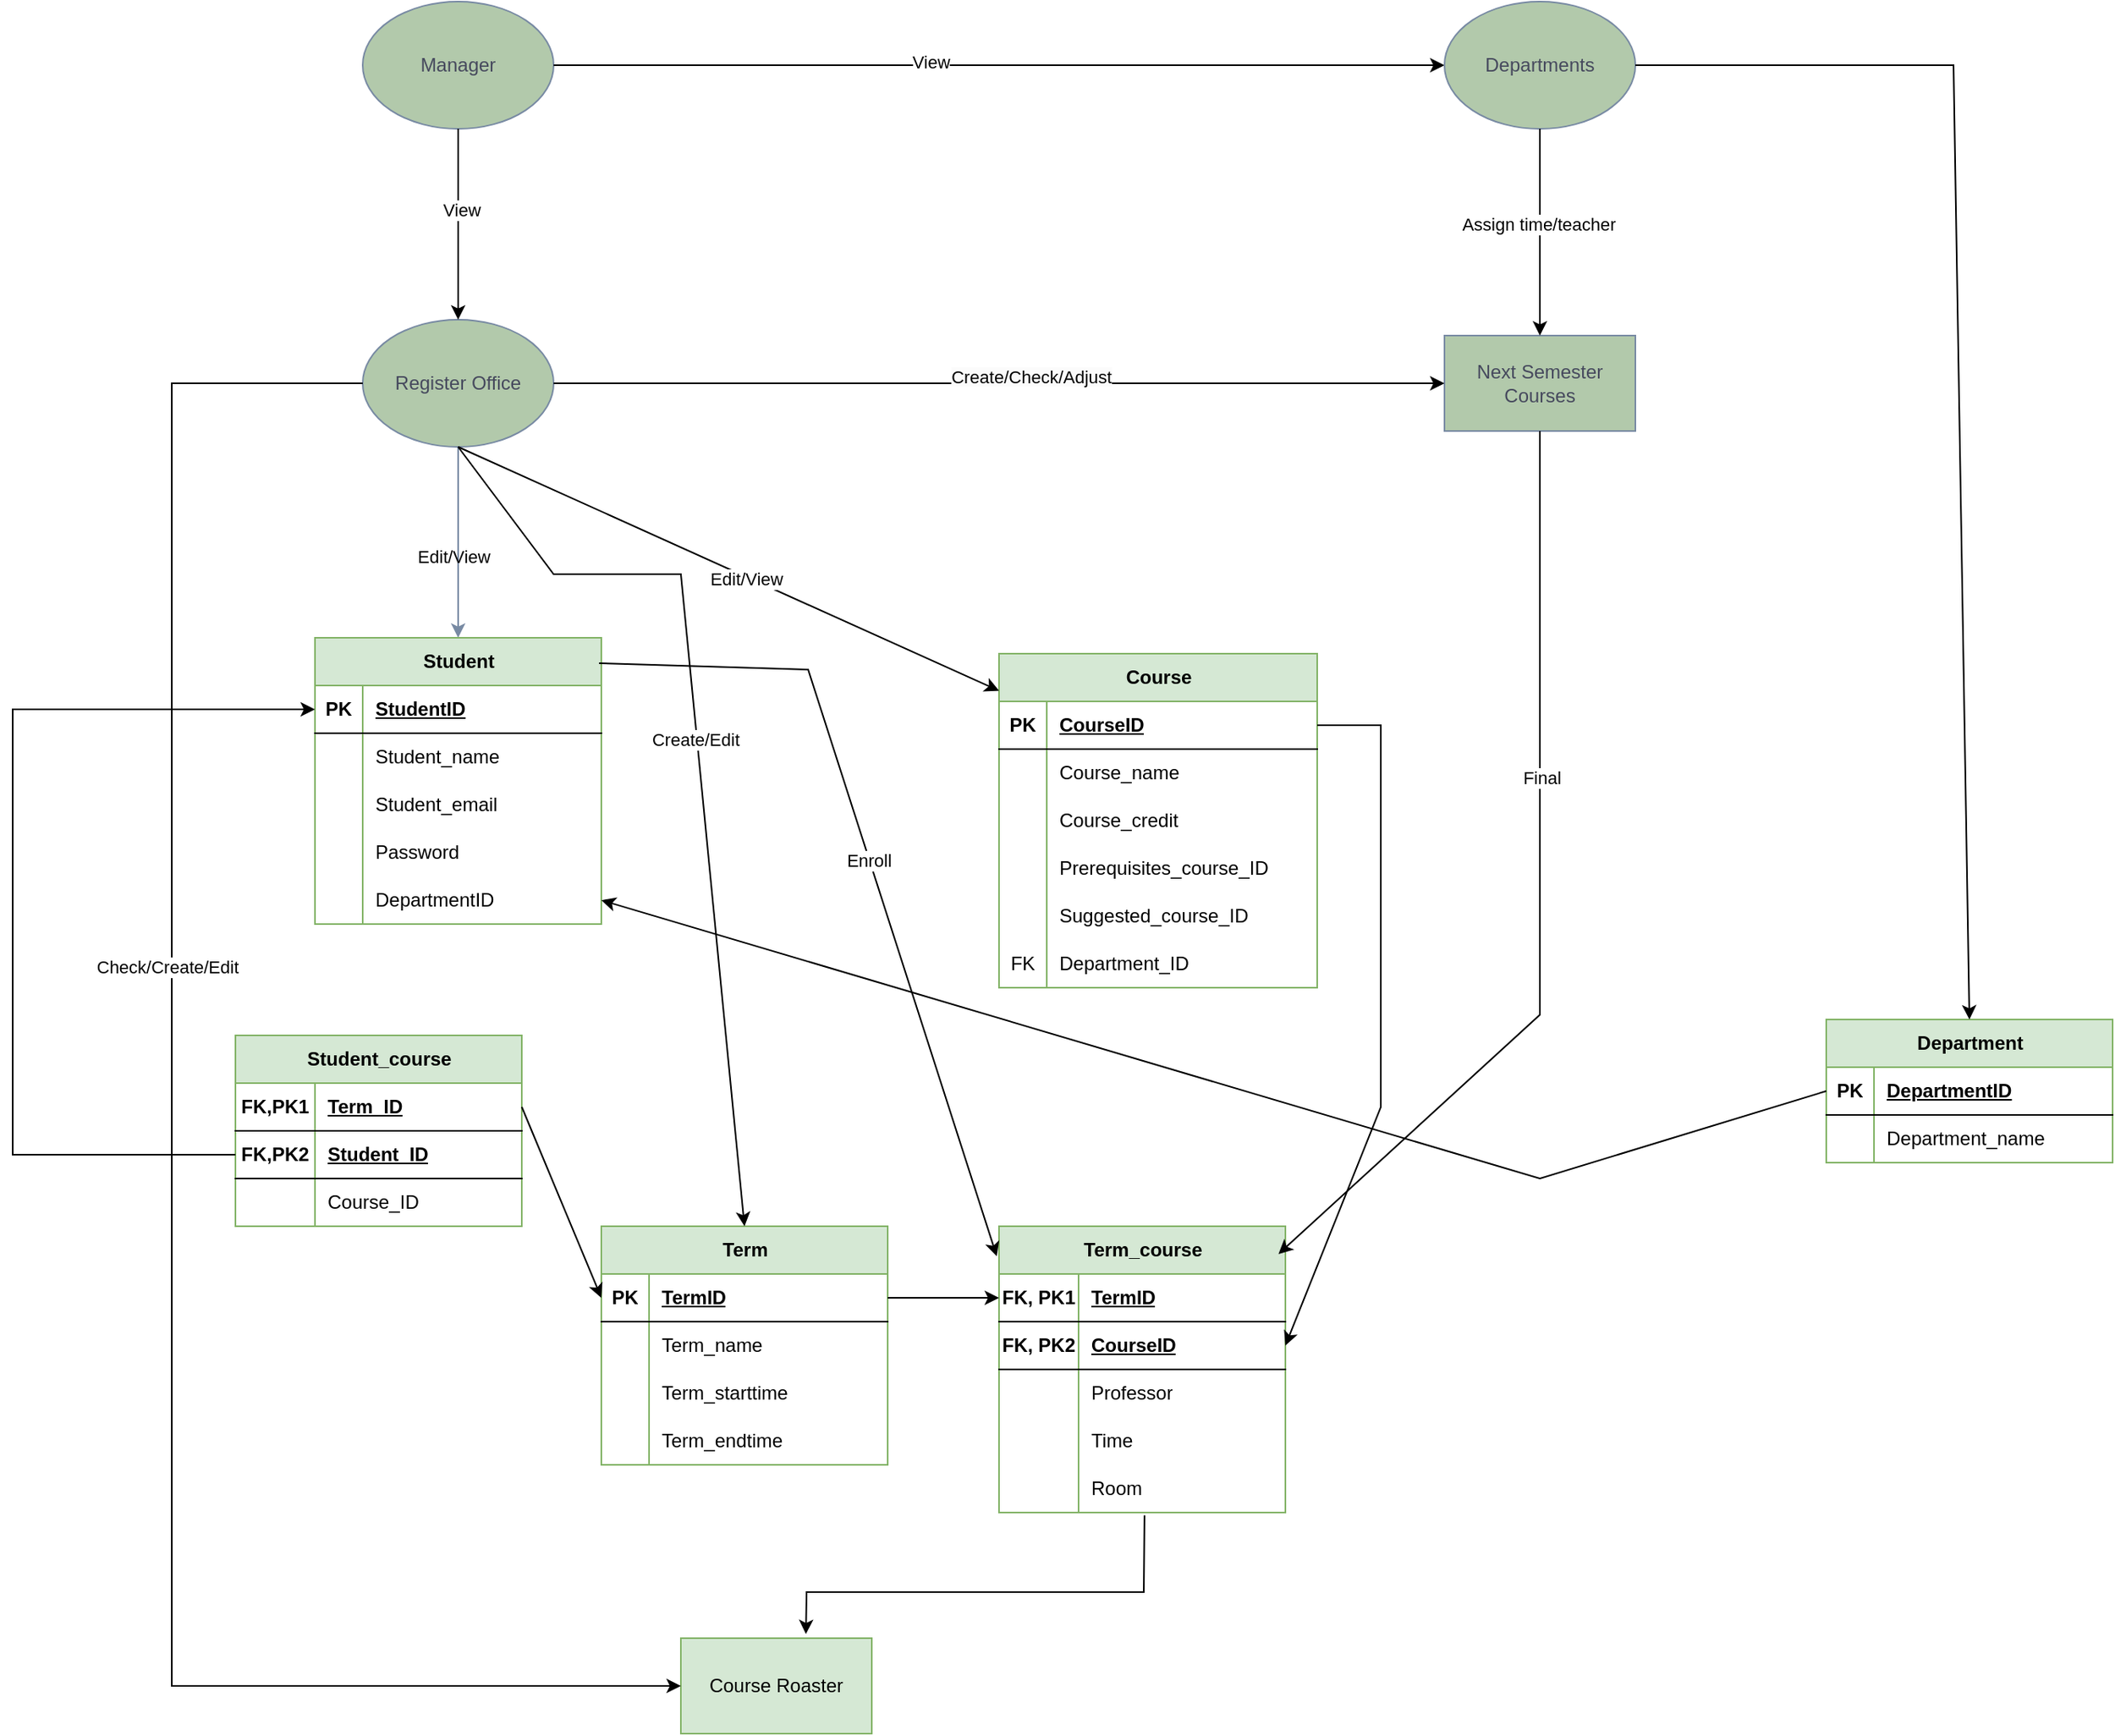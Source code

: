 <mxfile version="25.0.3">
  <diagram name="Page-1" id="B9RyMaqyasTB3YWItJ5E">
    <mxGraphModel dx="2562" dy="1176" grid="1" gridSize="10" guides="1" tooltips="1" connect="1" arrows="1" fold="1" page="1" pageScale="1" pageWidth="827" pageHeight="1169" math="0" shadow="0">
      <root>
        <mxCell id="0" />
        <mxCell id="1" parent="0" />
        <mxCell id="t0iTtNOmhZllP_KCHgZq-91" value="Manager" style="ellipse;whiteSpace=wrap;html=1;labelBackgroundColor=none;fillColor=#B2C9AB;strokeColor=#788AA3;fontColor=#46495D;" parent="1" vertex="1">
          <mxGeometry y="80" width="120" height="80" as="geometry" />
        </mxCell>
        <mxCell id="t0iTtNOmhZllP_KCHgZq-92" value="Register Office" style="ellipse;whiteSpace=wrap;html=1;labelBackgroundColor=none;fillColor=#B2C9AB;strokeColor=#788AA3;fontColor=#46495D;" parent="1" vertex="1">
          <mxGeometry y="280" width="120" height="80" as="geometry" />
        </mxCell>
        <mxCell id="t0iTtNOmhZllP_KCHgZq-93" value="" style="endArrow=classic;html=1;rounded=0;exitX=0.5;exitY=1;exitDx=0;exitDy=0;entryX=0.5;entryY=0;entryDx=0;entryDy=0;" parent="1" source="t0iTtNOmhZllP_KCHgZq-91" target="t0iTtNOmhZllP_KCHgZq-92" edge="1">
          <mxGeometry width="50" height="50" relative="1" as="geometry">
            <mxPoint x="420" y="380" as="sourcePoint" />
            <mxPoint x="470" y="330" as="targetPoint" />
          </mxGeometry>
        </mxCell>
        <mxCell id="t0iTtNOmhZllP_KCHgZq-94" value="View" style="edgeLabel;html=1;align=center;verticalAlign=middle;resizable=0;points=[];" parent="t0iTtNOmhZllP_KCHgZq-93" vertex="1" connectable="0">
          <mxGeometry x="-0.155" y="2" relative="1" as="geometry">
            <mxPoint as="offset" />
          </mxGeometry>
        </mxCell>
        <mxCell id="t0iTtNOmhZllP_KCHgZq-95" value="" style="endArrow=classic;html=1;rounded=0;exitX=1;exitY=0.5;exitDx=0;exitDy=0;entryX=0;entryY=0.5;entryDx=0;entryDy=0;" parent="1" source="t0iTtNOmhZllP_KCHgZq-91" target="t0iTtNOmhZllP_KCHgZq-97" edge="1">
          <mxGeometry width="50" height="50" relative="1" as="geometry">
            <mxPoint x="240" y="160" as="sourcePoint" />
            <mxPoint x="190" y="120" as="targetPoint" />
          </mxGeometry>
        </mxCell>
        <mxCell id="t0iTtNOmhZllP_KCHgZq-96" value="View" style="edgeLabel;html=1;align=center;verticalAlign=middle;resizable=0;points=[];" parent="t0iTtNOmhZllP_KCHgZq-95" vertex="1" connectable="0">
          <mxGeometry x="-0.155" y="2" relative="1" as="geometry">
            <mxPoint as="offset" />
          </mxGeometry>
        </mxCell>
        <mxCell id="t0iTtNOmhZllP_KCHgZq-97" value="Departments" style="ellipse;whiteSpace=wrap;html=1;labelBackgroundColor=none;fillColor=#B2C9AB;strokeColor=#788AA3;fontColor=#46495D;" parent="1" vertex="1">
          <mxGeometry x="680" y="80" width="120" height="80" as="geometry" />
        </mxCell>
        <mxCell id="t0iTtNOmhZllP_KCHgZq-98" value="Edit/View" style="endArrow=classic;html=1;rounded=0;exitX=0.5;exitY=1;exitDx=0;exitDy=0;labelBackgroundColor=none;strokeColor=#788AA3;fontColor=default;entryX=0.5;entryY=0;entryDx=0;entryDy=0;" parent="1" source="t0iTtNOmhZllP_KCHgZq-92" target="t0iTtNOmhZllP_KCHgZq-115" edge="1">
          <mxGeometry x="0.144" y="-4" width="50" height="50" relative="1" as="geometry">
            <mxPoint x="400" y="470" as="sourcePoint" />
            <mxPoint x="60" y="480" as="targetPoint" />
            <mxPoint x="1" as="offset" />
          </mxGeometry>
        </mxCell>
        <mxCell id="t0iTtNOmhZllP_KCHgZq-115" value="Student" style="shape=table;startSize=30;container=1;collapsible=1;childLayout=tableLayout;fixedRows=1;rowLines=0;fontStyle=1;align=center;resizeLast=1;html=1;fillColor=#d5e8d4;strokeColor=#82b366;" parent="1" vertex="1">
          <mxGeometry x="-30" y="480" width="180" height="180" as="geometry" />
        </mxCell>
        <mxCell id="t0iTtNOmhZllP_KCHgZq-116" value="" style="shape=tableRow;horizontal=0;startSize=0;swimlaneHead=0;swimlaneBody=0;fillColor=none;collapsible=0;dropTarget=0;points=[[0,0.5],[1,0.5]];portConstraint=eastwest;top=0;left=0;right=0;bottom=1;" parent="t0iTtNOmhZllP_KCHgZq-115" vertex="1">
          <mxGeometry y="30" width="180" height="30" as="geometry" />
        </mxCell>
        <mxCell id="t0iTtNOmhZllP_KCHgZq-117" value="PK" style="shape=partialRectangle;connectable=0;fillColor=none;top=0;left=0;bottom=0;right=0;fontStyle=1;overflow=hidden;whiteSpace=wrap;html=1;" parent="t0iTtNOmhZllP_KCHgZq-116" vertex="1">
          <mxGeometry width="30" height="30" as="geometry">
            <mxRectangle width="30" height="30" as="alternateBounds" />
          </mxGeometry>
        </mxCell>
        <mxCell id="t0iTtNOmhZllP_KCHgZq-118" value="StudentID" style="shape=partialRectangle;connectable=0;fillColor=none;top=0;left=0;bottom=0;right=0;align=left;spacingLeft=6;fontStyle=5;overflow=hidden;whiteSpace=wrap;html=1;" parent="t0iTtNOmhZllP_KCHgZq-116" vertex="1">
          <mxGeometry x="30" width="150" height="30" as="geometry">
            <mxRectangle width="150" height="30" as="alternateBounds" />
          </mxGeometry>
        </mxCell>
        <mxCell id="t0iTtNOmhZllP_KCHgZq-119" value="" style="shape=tableRow;horizontal=0;startSize=0;swimlaneHead=0;swimlaneBody=0;fillColor=none;collapsible=0;dropTarget=0;points=[[0,0.5],[1,0.5]];portConstraint=eastwest;top=0;left=0;right=0;bottom=0;" parent="t0iTtNOmhZllP_KCHgZq-115" vertex="1">
          <mxGeometry y="60" width="180" height="30" as="geometry" />
        </mxCell>
        <mxCell id="t0iTtNOmhZllP_KCHgZq-120" value="" style="shape=partialRectangle;connectable=0;fillColor=none;top=0;left=0;bottom=0;right=0;editable=1;overflow=hidden;whiteSpace=wrap;html=1;" parent="t0iTtNOmhZllP_KCHgZq-119" vertex="1">
          <mxGeometry width="30" height="30" as="geometry">
            <mxRectangle width="30" height="30" as="alternateBounds" />
          </mxGeometry>
        </mxCell>
        <mxCell id="t0iTtNOmhZllP_KCHgZq-121" value="Student_name" style="shape=partialRectangle;connectable=0;fillColor=none;top=0;left=0;bottom=0;right=0;align=left;spacingLeft=6;overflow=hidden;whiteSpace=wrap;html=1;" parent="t0iTtNOmhZllP_KCHgZq-119" vertex="1">
          <mxGeometry x="30" width="150" height="30" as="geometry">
            <mxRectangle width="150" height="30" as="alternateBounds" />
          </mxGeometry>
        </mxCell>
        <mxCell id="t0iTtNOmhZllP_KCHgZq-122" value="" style="shape=tableRow;horizontal=0;startSize=0;swimlaneHead=0;swimlaneBody=0;fillColor=none;collapsible=0;dropTarget=0;points=[[0,0.5],[1,0.5]];portConstraint=eastwest;top=0;left=0;right=0;bottom=0;" parent="t0iTtNOmhZllP_KCHgZq-115" vertex="1">
          <mxGeometry y="90" width="180" height="30" as="geometry" />
        </mxCell>
        <mxCell id="t0iTtNOmhZllP_KCHgZq-123" value="" style="shape=partialRectangle;connectable=0;fillColor=none;top=0;left=0;bottom=0;right=0;editable=1;overflow=hidden;whiteSpace=wrap;html=1;" parent="t0iTtNOmhZllP_KCHgZq-122" vertex="1">
          <mxGeometry width="30" height="30" as="geometry">
            <mxRectangle width="30" height="30" as="alternateBounds" />
          </mxGeometry>
        </mxCell>
        <mxCell id="t0iTtNOmhZllP_KCHgZq-124" value="Student_email" style="shape=partialRectangle;connectable=0;fillColor=none;top=0;left=0;bottom=0;right=0;align=left;spacingLeft=6;overflow=hidden;whiteSpace=wrap;html=1;" parent="t0iTtNOmhZllP_KCHgZq-122" vertex="1">
          <mxGeometry x="30" width="150" height="30" as="geometry">
            <mxRectangle width="150" height="30" as="alternateBounds" />
          </mxGeometry>
        </mxCell>
        <mxCell id="t0iTtNOmhZllP_KCHgZq-125" value="" style="shape=tableRow;horizontal=0;startSize=0;swimlaneHead=0;swimlaneBody=0;fillColor=none;collapsible=0;dropTarget=0;points=[[0,0.5],[1,0.5]];portConstraint=eastwest;top=0;left=0;right=0;bottom=0;" parent="t0iTtNOmhZllP_KCHgZq-115" vertex="1">
          <mxGeometry y="120" width="180" height="30" as="geometry" />
        </mxCell>
        <mxCell id="t0iTtNOmhZllP_KCHgZq-126" value="" style="shape=partialRectangle;connectable=0;fillColor=none;top=0;left=0;bottom=0;right=0;editable=1;overflow=hidden;whiteSpace=wrap;html=1;" parent="t0iTtNOmhZllP_KCHgZq-125" vertex="1">
          <mxGeometry width="30" height="30" as="geometry">
            <mxRectangle width="30" height="30" as="alternateBounds" />
          </mxGeometry>
        </mxCell>
        <mxCell id="t0iTtNOmhZllP_KCHgZq-127" value="Password" style="shape=partialRectangle;connectable=0;fillColor=none;top=0;left=0;bottom=0;right=0;align=left;spacingLeft=6;overflow=hidden;whiteSpace=wrap;html=1;" parent="t0iTtNOmhZllP_KCHgZq-125" vertex="1">
          <mxGeometry x="30" width="150" height="30" as="geometry">
            <mxRectangle width="150" height="30" as="alternateBounds" />
          </mxGeometry>
        </mxCell>
        <mxCell id="t0iTtNOmhZllP_KCHgZq-128" value="" style="shape=tableRow;horizontal=0;startSize=0;swimlaneHead=0;swimlaneBody=0;fillColor=none;collapsible=0;dropTarget=0;points=[[0,0.5],[1,0.5]];portConstraint=eastwest;top=0;left=0;right=0;bottom=0;" parent="t0iTtNOmhZllP_KCHgZq-115" vertex="1">
          <mxGeometry y="150" width="180" height="30" as="geometry" />
        </mxCell>
        <mxCell id="t0iTtNOmhZllP_KCHgZq-129" value="" style="shape=partialRectangle;connectable=0;fillColor=none;top=0;left=0;bottom=0;right=0;editable=1;overflow=hidden;whiteSpace=wrap;html=1;" parent="t0iTtNOmhZllP_KCHgZq-128" vertex="1">
          <mxGeometry width="30" height="30" as="geometry">
            <mxRectangle width="30" height="30" as="alternateBounds" />
          </mxGeometry>
        </mxCell>
        <mxCell id="t0iTtNOmhZllP_KCHgZq-130" value="DepartmentID" style="shape=partialRectangle;connectable=0;fillColor=none;top=0;left=0;bottom=0;right=0;align=left;spacingLeft=6;overflow=hidden;whiteSpace=wrap;html=1;" parent="t0iTtNOmhZllP_KCHgZq-128" vertex="1">
          <mxGeometry x="30" width="150" height="30" as="geometry">
            <mxRectangle width="150" height="30" as="alternateBounds" />
          </mxGeometry>
        </mxCell>
        <mxCell id="t0iTtNOmhZllP_KCHgZq-131" value="Course Roaster" style="rounded=0;whiteSpace=wrap;html=1;fillColor=#d5e8d4;strokeColor=#82b366;" parent="1" vertex="1">
          <mxGeometry x="200" y="1109" width="120" height="60" as="geometry" />
        </mxCell>
        <mxCell id="t0iTtNOmhZllP_KCHgZq-132" value="" style="endArrow=classic;html=1;rounded=0;exitX=0;exitY=0.5;exitDx=0;exitDy=0;entryX=0;entryY=0.5;entryDx=0;entryDy=0;" parent="1" source="t0iTtNOmhZllP_KCHgZq-92" target="t0iTtNOmhZllP_KCHgZq-131" edge="1">
          <mxGeometry width="50" height="50" relative="1" as="geometry">
            <mxPoint x="-30" y="335" as="sourcePoint" />
            <mxPoint x="-80" y="805" as="targetPoint" />
            <Array as="points">
              <mxPoint x="-120" y="320" />
              <mxPoint x="-120" y="1139" />
            </Array>
          </mxGeometry>
        </mxCell>
        <mxCell id="t0iTtNOmhZllP_KCHgZq-137" value="Check/Create/Edit" style="edgeLabel;html=1;align=center;verticalAlign=middle;resizable=0;points=[];" parent="t0iTtNOmhZllP_KCHgZq-132" vertex="1" connectable="0">
          <mxGeometry x="-0.226" y="-3" relative="1" as="geometry">
            <mxPoint as="offset" />
          </mxGeometry>
        </mxCell>
        <mxCell id="t0iTtNOmhZllP_KCHgZq-133" value="Next Semester Courses" style="rounded=0;whiteSpace=wrap;html=1;labelBackgroundColor=none;fillColor=#B2C9AB;strokeColor=#788AA3;fontColor=#46495D;" parent="1" vertex="1">
          <mxGeometry x="680" y="290" width="120" height="60" as="geometry" />
        </mxCell>
        <mxCell id="t0iTtNOmhZllP_KCHgZq-135" value="" style="endArrow=classic;html=1;rounded=0;exitX=1;exitY=0.5;exitDx=0;exitDy=0;entryX=0;entryY=0.5;entryDx=0;entryDy=0;" parent="1" source="t0iTtNOmhZllP_KCHgZq-92" target="t0iTtNOmhZllP_KCHgZq-133" edge="1">
          <mxGeometry width="50" height="50" relative="1" as="geometry">
            <mxPoint x="300" y="420" as="sourcePoint" />
            <mxPoint x="350" y="370" as="targetPoint" />
          </mxGeometry>
        </mxCell>
        <mxCell id="t0iTtNOmhZllP_KCHgZq-136" value="&lt;span style=&quot;background-color: rgb(251, 251, 251);&quot;&gt;Create/Check/Adjust&lt;/span&gt;" style="edgeLabel;html=1;align=center;verticalAlign=middle;resizable=0;points=[];" parent="t0iTtNOmhZllP_KCHgZq-135" vertex="1" connectable="0">
          <mxGeometry x="0.071" y="4" relative="1" as="geometry">
            <mxPoint as="offset" />
          </mxGeometry>
        </mxCell>
        <mxCell id="t0iTtNOmhZllP_KCHgZq-138" value="Term" style="shape=table;startSize=30;container=1;collapsible=1;childLayout=tableLayout;fixedRows=1;rowLines=0;fontStyle=1;align=center;resizeLast=1;html=1;fillColor=#d5e8d4;strokeColor=#82b366;" parent="1" vertex="1">
          <mxGeometry x="150" y="850" width="180" height="150" as="geometry" />
        </mxCell>
        <mxCell id="t0iTtNOmhZllP_KCHgZq-139" value="" style="shape=tableRow;horizontal=0;startSize=0;swimlaneHead=0;swimlaneBody=0;fillColor=none;collapsible=0;dropTarget=0;points=[[0,0.5],[1,0.5]];portConstraint=eastwest;top=0;left=0;right=0;bottom=1;" parent="t0iTtNOmhZllP_KCHgZq-138" vertex="1">
          <mxGeometry y="30" width="180" height="30" as="geometry" />
        </mxCell>
        <mxCell id="t0iTtNOmhZllP_KCHgZq-140" value="PK" style="shape=partialRectangle;connectable=0;fillColor=none;top=0;left=0;bottom=0;right=0;fontStyle=1;overflow=hidden;whiteSpace=wrap;html=1;" parent="t0iTtNOmhZllP_KCHgZq-139" vertex="1">
          <mxGeometry width="30" height="30" as="geometry">
            <mxRectangle width="30" height="30" as="alternateBounds" />
          </mxGeometry>
        </mxCell>
        <mxCell id="t0iTtNOmhZllP_KCHgZq-141" value="TermID" style="shape=partialRectangle;connectable=0;fillColor=none;top=0;left=0;bottom=0;right=0;align=left;spacingLeft=6;fontStyle=5;overflow=hidden;whiteSpace=wrap;html=1;" parent="t0iTtNOmhZllP_KCHgZq-139" vertex="1">
          <mxGeometry x="30" width="150" height="30" as="geometry">
            <mxRectangle width="150" height="30" as="alternateBounds" />
          </mxGeometry>
        </mxCell>
        <mxCell id="t0iTtNOmhZllP_KCHgZq-142" value="" style="shape=tableRow;horizontal=0;startSize=0;swimlaneHead=0;swimlaneBody=0;fillColor=none;collapsible=0;dropTarget=0;points=[[0,0.5],[1,0.5]];portConstraint=eastwest;top=0;left=0;right=0;bottom=0;" parent="t0iTtNOmhZllP_KCHgZq-138" vertex="1">
          <mxGeometry y="60" width="180" height="30" as="geometry" />
        </mxCell>
        <mxCell id="t0iTtNOmhZllP_KCHgZq-143" value="" style="shape=partialRectangle;connectable=0;fillColor=none;top=0;left=0;bottom=0;right=0;editable=1;overflow=hidden;whiteSpace=wrap;html=1;" parent="t0iTtNOmhZllP_KCHgZq-142" vertex="1">
          <mxGeometry width="30" height="30" as="geometry">
            <mxRectangle width="30" height="30" as="alternateBounds" />
          </mxGeometry>
        </mxCell>
        <mxCell id="t0iTtNOmhZllP_KCHgZq-144" value="Term_name" style="shape=partialRectangle;connectable=0;fillColor=none;top=0;left=0;bottom=0;right=0;align=left;spacingLeft=6;overflow=hidden;whiteSpace=wrap;html=1;" parent="t0iTtNOmhZllP_KCHgZq-142" vertex="1">
          <mxGeometry x="30" width="150" height="30" as="geometry">
            <mxRectangle width="150" height="30" as="alternateBounds" />
          </mxGeometry>
        </mxCell>
        <mxCell id="t0iTtNOmhZllP_KCHgZq-145" value="" style="shape=tableRow;horizontal=0;startSize=0;swimlaneHead=0;swimlaneBody=0;fillColor=none;collapsible=0;dropTarget=0;points=[[0,0.5],[1,0.5]];portConstraint=eastwest;top=0;left=0;right=0;bottom=0;" parent="t0iTtNOmhZllP_KCHgZq-138" vertex="1">
          <mxGeometry y="90" width="180" height="30" as="geometry" />
        </mxCell>
        <mxCell id="t0iTtNOmhZllP_KCHgZq-146" value="" style="shape=partialRectangle;connectable=0;fillColor=none;top=0;left=0;bottom=0;right=0;editable=1;overflow=hidden;whiteSpace=wrap;html=1;" parent="t0iTtNOmhZllP_KCHgZq-145" vertex="1">
          <mxGeometry width="30" height="30" as="geometry">
            <mxRectangle width="30" height="30" as="alternateBounds" />
          </mxGeometry>
        </mxCell>
        <mxCell id="t0iTtNOmhZllP_KCHgZq-147" value="Term_starttime" style="shape=partialRectangle;connectable=0;fillColor=none;top=0;left=0;bottom=0;right=0;align=left;spacingLeft=6;overflow=hidden;whiteSpace=wrap;html=1;" parent="t0iTtNOmhZllP_KCHgZq-145" vertex="1">
          <mxGeometry x="30" width="150" height="30" as="geometry">
            <mxRectangle width="150" height="30" as="alternateBounds" />
          </mxGeometry>
        </mxCell>
        <mxCell id="t0iTtNOmhZllP_KCHgZq-148" value="" style="shape=tableRow;horizontal=0;startSize=0;swimlaneHead=0;swimlaneBody=0;fillColor=none;collapsible=0;dropTarget=0;points=[[0,0.5],[1,0.5]];portConstraint=eastwest;top=0;left=0;right=0;bottom=0;" parent="t0iTtNOmhZllP_KCHgZq-138" vertex="1">
          <mxGeometry y="120" width="180" height="30" as="geometry" />
        </mxCell>
        <mxCell id="t0iTtNOmhZllP_KCHgZq-149" value="" style="shape=partialRectangle;connectable=0;fillColor=none;top=0;left=0;bottom=0;right=0;editable=1;overflow=hidden;whiteSpace=wrap;html=1;" parent="t0iTtNOmhZllP_KCHgZq-148" vertex="1">
          <mxGeometry width="30" height="30" as="geometry">
            <mxRectangle width="30" height="30" as="alternateBounds" />
          </mxGeometry>
        </mxCell>
        <mxCell id="t0iTtNOmhZllP_KCHgZq-150" value="Term_endtime" style="shape=partialRectangle;connectable=0;fillColor=none;top=0;left=0;bottom=0;right=0;align=left;spacingLeft=6;overflow=hidden;whiteSpace=wrap;html=1;" parent="t0iTtNOmhZllP_KCHgZq-148" vertex="1">
          <mxGeometry x="30" width="150" height="30" as="geometry">
            <mxRectangle width="150" height="30" as="alternateBounds" />
          </mxGeometry>
        </mxCell>
        <mxCell id="t0iTtNOmhZllP_KCHgZq-154" value="" style="endArrow=classic;html=1;rounded=0;entryX=0.5;entryY=0;entryDx=0;entryDy=0;" parent="1" target="t0iTtNOmhZllP_KCHgZq-138" edge="1">
          <mxGeometry width="50" height="50" relative="1" as="geometry">
            <mxPoint x="60" y="360" as="sourcePoint" />
            <mxPoint x="440" y="460" as="targetPoint" />
            <Array as="points">
              <mxPoint x="120" y="440" />
              <mxPoint x="200" y="440" />
            </Array>
          </mxGeometry>
        </mxCell>
        <mxCell id="t0iTtNOmhZllP_KCHgZq-155" value="Create/Edit" style="edgeLabel;html=1;align=center;verticalAlign=middle;resizable=0;points=[];" parent="t0iTtNOmhZllP_KCHgZq-154" vertex="1" connectable="0">
          <mxGeometry x="-0.041" y="-1" relative="1" as="geometry">
            <mxPoint as="offset" />
          </mxGeometry>
        </mxCell>
        <mxCell id="t0iTtNOmhZllP_KCHgZq-157" value="Term_course" style="shape=table;startSize=30;container=1;collapsible=1;childLayout=tableLayout;fixedRows=1;rowLines=0;fontStyle=1;align=center;resizeLast=1;html=1;fillColor=#d5e8d4;strokeColor=#82b366;" parent="1" vertex="1">
          <mxGeometry x="400" y="850" width="180" height="180" as="geometry" />
        </mxCell>
        <mxCell id="t0iTtNOmhZllP_KCHgZq-158" value="" style="shape=tableRow;horizontal=0;startSize=0;swimlaneHead=0;swimlaneBody=0;fillColor=none;collapsible=0;dropTarget=0;points=[[0,0.5],[1,0.5]];portConstraint=eastwest;top=0;left=0;right=0;bottom=1;" parent="t0iTtNOmhZllP_KCHgZq-157" vertex="1">
          <mxGeometry y="30" width="180" height="30" as="geometry" />
        </mxCell>
        <mxCell id="t0iTtNOmhZllP_KCHgZq-159" value="FK, PK1" style="shape=partialRectangle;connectable=0;fillColor=none;top=0;left=0;bottom=0;right=0;fontStyle=1;overflow=hidden;whiteSpace=wrap;html=1;" parent="t0iTtNOmhZllP_KCHgZq-158" vertex="1">
          <mxGeometry width="50" height="30" as="geometry">
            <mxRectangle width="50" height="30" as="alternateBounds" />
          </mxGeometry>
        </mxCell>
        <mxCell id="t0iTtNOmhZllP_KCHgZq-160" value="TermID" style="shape=partialRectangle;connectable=0;fillColor=none;top=0;left=0;bottom=0;right=0;align=left;spacingLeft=6;fontStyle=5;overflow=hidden;whiteSpace=wrap;html=1;" parent="t0iTtNOmhZllP_KCHgZq-158" vertex="1">
          <mxGeometry x="50" width="130" height="30" as="geometry">
            <mxRectangle width="130" height="30" as="alternateBounds" />
          </mxGeometry>
        </mxCell>
        <mxCell id="t0iTtNOmhZllP_KCHgZq-170" value="" style="shape=tableRow;horizontal=0;startSize=0;swimlaneHead=0;swimlaneBody=0;fillColor=none;collapsible=0;dropTarget=0;points=[[0,0.5],[1,0.5]];portConstraint=eastwest;top=0;left=0;right=0;bottom=1;" parent="t0iTtNOmhZllP_KCHgZq-157" vertex="1">
          <mxGeometry y="60" width="180" height="30" as="geometry" />
        </mxCell>
        <mxCell id="t0iTtNOmhZllP_KCHgZq-171" value="FK, PK2" style="shape=partialRectangle;connectable=0;fillColor=none;top=0;left=0;bottom=0;right=0;fontStyle=1;overflow=hidden;whiteSpace=wrap;html=1;" parent="t0iTtNOmhZllP_KCHgZq-170" vertex="1">
          <mxGeometry width="50" height="30" as="geometry">
            <mxRectangle width="50" height="30" as="alternateBounds" />
          </mxGeometry>
        </mxCell>
        <mxCell id="t0iTtNOmhZllP_KCHgZq-172" value="CourseID" style="shape=partialRectangle;connectable=0;fillColor=none;top=0;left=0;bottom=0;right=0;align=left;spacingLeft=6;fontStyle=5;overflow=hidden;whiteSpace=wrap;html=1;" parent="t0iTtNOmhZllP_KCHgZq-170" vertex="1">
          <mxGeometry x="50" width="130" height="30" as="geometry">
            <mxRectangle width="130" height="30" as="alternateBounds" />
          </mxGeometry>
        </mxCell>
        <mxCell id="t0iTtNOmhZllP_KCHgZq-173" value="" style="shape=tableRow;horizontal=0;startSize=0;swimlaneHead=0;swimlaneBody=0;fillColor=none;collapsible=0;dropTarget=0;points=[[0,0.5],[1,0.5]];portConstraint=eastwest;top=0;left=0;right=0;bottom=0;" parent="t0iTtNOmhZllP_KCHgZq-157" vertex="1">
          <mxGeometry y="90" width="180" height="30" as="geometry" />
        </mxCell>
        <mxCell id="t0iTtNOmhZllP_KCHgZq-174" value="" style="shape=partialRectangle;connectable=0;fillColor=none;top=0;left=0;bottom=0;right=0;editable=1;overflow=hidden;whiteSpace=wrap;html=1;" parent="t0iTtNOmhZllP_KCHgZq-173" vertex="1">
          <mxGeometry width="50" height="30" as="geometry">
            <mxRectangle width="50" height="30" as="alternateBounds" />
          </mxGeometry>
        </mxCell>
        <mxCell id="t0iTtNOmhZllP_KCHgZq-175" value="Professor" style="shape=partialRectangle;connectable=0;fillColor=none;top=0;left=0;bottom=0;right=0;align=left;spacingLeft=6;overflow=hidden;whiteSpace=wrap;html=1;" parent="t0iTtNOmhZllP_KCHgZq-173" vertex="1">
          <mxGeometry x="50" width="130" height="30" as="geometry">
            <mxRectangle width="130" height="30" as="alternateBounds" />
          </mxGeometry>
        </mxCell>
        <mxCell id="t0iTtNOmhZllP_KCHgZq-176" value="" style="shape=tableRow;horizontal=0;startSize=0;swimlaneHead=0;swimlaneBody=0;fillColor=none;collapsible=0;dropTarget=0;points=[[0,0.5],[1,0.5]];portConstraint=eastwest;top=0;left=0;right=0;bottom=0;" parent="t0iTtNOmhZllP_KCHgZq-157" vertex="1">
          <mxGeometry y="120" width="180" height="30" as="geometry" />
        </mxCell>
        <mxCell id="t0iTtNOmhZllP_KCHgZq-177" value="" style="shape=partialRectangle;connectable=0;fillColor=none;top=0;left=0;bottom=0;right=0;editable=1;overflow=hidden;whiteSpace=wrap;html=1;" parent="t0iTtNOmhZllP_KCHgZq-176" vertex="1">
          <mxGeometry width="50" height="30" as="geometry">
            <mxRectangle width="50" height="30" as="alternateBounds" />
          </mxGeometry>
        </mxCell>
        <mxCell id="t0iTtNOmhZllP_KCHgZq-178" value="Time" style="shape=partialRectangle;connectable=0;fillColor=none;top=0;left=0;bottom=0;right=0;align=left;spacingLeft=6;overflow=hidden;whiteSpace=wrap;html=1;" parent="t0iTtNOmhZllP_KCHgZq-176" vertex="1">
          <mxGeometry x="50" width="130" height="30" as="geometry">
            <mxRectangle width="130" height="30" as="alternateBounds" />
          </mxGeometry>
        </mxCell>
        <mxCell id="t0iTtNOmhZllP_KCHgZq-179" value="" style="shape=tableRow;horizontal=0;startSize=0;swimlaneHead=0;swimlaneBody=0;fillColor=none;collapsible=0;dropTarget=0;points=[[0,0.5],[1,0.5]];portConstraint=eastwest;top=0;left=0;right=0;bottom=0;" parent="t0iTtNOmhZllP_KCHgZq-157" vertex="1">
          <mxGeometry y="150" width="180" height="30" as="geometry" />
        </mxCell>
        <mxCell id="t0iTtNOmhZllP_KCHgZq-180" value="" style="shape=partialRectangle;connectable=0;fillColor=none;top=0;left=0;bottom=0;right=0;editable=1;overflow=hidden;whiteSpace=wrap;html=1;" parent="t0iTtNOmhZllP_KCHgZq-179" vertex="1">
          <mxGeometry width="50" height="30" as="geometry">
            <mxRectangle width="50" height="30" as="alternateBounds" />
          </mxGeometry>
        </mxCell>
        <mxCell id="t0iTtNOmhZllP_KCHgZq-181" value="Room" style="shape=partialRectangle;connectable=0;fillColor=none;top=0;left=0;bottom=0;right=0;align=left;spacingLeft=6;overflow=hidden;whiteSpace=wrap;html=1;" parent="t0iTtNOmhZllP_KCHgZq-179" vertex="1">
          <mxGeometry x="50" width="130" height="30" as="geometry">
            <mxRectangle width="130" height="30" as="alternateBounds" />
          </mxGeometry>
        </mxCell>
        <mxCell id="t0iTtNOmhZllP_KCHgZq-183" value="" style="endArrow=classic;html=1;rounded=0;exitX=1;exitY=0.5;exitDx=0;exitDy=0;entryX=0;entryY=0.5;entryDx=0;entryDy=0;" parent="1" source="t0iTtNOmhZllP_KCHgZq-139" target="t0iTtNOmhZllP_KCHgZq-158" edge="1">
          <mxGeometry width="50" height="50" relative="1" as="geometry">
            <mxPoint x="420" y="750" as="sourcePoint" />
            <mxPoint x="470" y="700" as="targetPoint" />
          </mxGeometry>
        </mxCell>
        <mxCell id="t0iTtNOmhZllP_KCHgZq-184" value="Course" style="shape=table;startSize=30;container=1;collapsible=1;childLayout=tableLayout;fixedRows=1;rowLines=0;fontStyle=1;align=center;resizeLast=1;html=1;fillColor=#d5e8d4;strokeColor=#82b366;" parent="1" vertex="1">
          <mxGeometry x="400" y="490" width="200" height="210" as="geometry" />
        </mxCell>
        <mxCell id="t0iTtNOmhZllP_KCHgZq-185" value="" style="shape=tableRow;horizontal=0;startSize=0;swimlaneHead=0;swimlaneBody=0;fillColor=none;collapsible=0;dropTarget=0;points=[[0,0.5],[1,0.5]];portConstraint=eastwest;top=0;left=0;right=0;bottom=1;" parent="t0iTtNOmhZllP_KCHgZq-184" vertex="1">
          <mxGeometry y="30" width="200" height="30" as="geometry" />
        </mxCell>
        <mxCell id="t0iTtNOmhZllP_KCHgZq-186" value="PK" style="shape=partialRectangle;connectable=0;fillColor=none;top=0;left=0;bottom=0;right=0;fontStyle=1;overflow=hidden;whiteSpace=wrap;html=1;" parent="t0iTtNOmhZllP_KCHgZq-185" vertex="1">
          <mxGeometry width="30" height="30" as="geometry">
            <mxRectangle width="30" height="30" as="alternateBounds" />
          </mxGeometry>
        </mxCell>
        <mxCell id="t0iTtNOmhZllP_KCHgZq-187" value="CourseID" style="shape=partialRectangle;connectable=0;fillColor=none;top=0;left=0;bottom=0;right=0;align=left;spacingLeft=6;fontStyle=5;overflow=hidden;whiteSpace=wrap;html=1;" parent="t0iTtNOmhZllP_KCHgZq-185" vertex="1">
          <mxGeometry x="30" width="170" height="30" as="geometry">
            <mxRectangle width="170" height="30" as="alternateBounds" />
          </mxGeometry>
        </mxCell>
        <mxCell id="t0iTtNOmhZllP_KCHgZq-188" value="" style="shape=tableRow;horizontal=0;startSize=0;swimlaneHead=0;swimlaneBody=0;fillColor=none;collapsible=0;dropTarget=0;points=[[0,0.5],[1,0.5]];portConstraint=eastwest;top=0;left=0;right=0;bottom=0;" parent="t0iTtNOmhZllP_KCHgZq-184" vertex="1">
          <mxGeometry y="60" width="200" height="30" as="geometry" />
        </mxCell>
        <mxCell id="t0iTtNOmhZllP_KCHgZq-189" value="" style="shape=partialRectangle;connectable=0;fillColor=none;top=0;left=0;bottom=0;right=0;editable=1;overflow=hidden;whiteSpace=wrap;html=1;" parent="t0iTtNOmhZllP_KCHgZq-188" vertex="1">
          <mxGeometry width="30" height="30" as="geometry">
            <mxRectangle width="30" height="30" as="alternateBounds" />
          </mxGeometry>
        </mxCell>
        <mxCell id="t0iTtNOmhZllP_KCHgZq-190" value="Course_name" style="shape=partialRectangle;connectable=0;fillColor=none;top=0;left=0;bottom=0;right=0;align=left;spacingLeft=6;overflow=hidden;whiteSpace=wrap;html=1;" parent="t0iTtNOmhZllP_KCHgZq-188" vertex="1">
          <mxGeometry x="30" width="170" height="30" as="geometry">
            <mxRectangle width="170" height="30" as="alternateBounds" />
          </mxGeometry>
        </mxCell>
        <mxCell id="t0iTtNOmhZllP_KCHgZq-191" value="" style="shape=tableRow;horizontal=0;startSize=0;swimlaneHead=0;swimlaneBody=0;fillColor=none;collapsible=0;dropTarget=0;points=[[0,0.5],[1,0.5]];portConstraint=eastwest;top=0;left=0;right=0;bottom=0;" parent="t0iTtNOmhZllP_KCHgZq-184" vertex="1">
          <mxGeometry y="90" width="200" height="30" as="geometry" />
        </mxCell>
        <mxCell id="t0iTtNOmhZllP_KCHgZq-192" value="" style="shape=partialRectangle;connectable=0;fillColor=none;top=0;left=0;bottom=0;right=0;editable=1;overflow=hidden;whiteSpace=wrap;html=1;" parent="t0iTtNOmhZllP_KCHgZq-191" vertex="1">
          <mxGeometry width="30" height="30" as="geometry">
            <mxRectangle width="30" height="30" as="alternateBounds" />
          </mxGeometry>
        </mxCell>
        <mxCell id="t0iTtNOmhZllP_KCHgZq-193" value="Course_credit" style="shape=partialRectangle;connectable=0;fillColor=none;top=0;left=0;bottom=0;right=0;align=left;spacingLeft=6;overflow=hidden;whiteSpace=wrap;html=1;" parent="t0iTtNOmhZllP_KCHgZq-191" vertex="1">
          <mxGeometry x="30" width="170" height="30" as="geometry">
            <mxRectangle width="170" height="30" as="alternateBounds" />
          </mxGeometry>
        </mxCell>
        <mxCell id="t0iTtNOmhZllP_KCHgZq-194" value="" style="shape=tableRow;horizontal=0;startSize=0;swimlaneHead=0;swimlaneBody=0;fillColor=none;collapsible=0;dropTarget=0;points=[[0,0.5],[1,0.5]];portConstraint=eastwest;top=0;left=0;right=0;bottom=0;" parent="t0iTtNOmhZllP_KCHgZq-184" vertex="1">
          <mxGeometry y="120" width="200" height="30" as="geometry" />
        </mxCell>
        <mxCell id="t0iTtNOmhZllP_KCHgZq-195" value="" style="shape=partialRectangle;connectable=0;fillColor=none;top=0;left=0;bottom=0;right=0;editable=1;overflow=hidden;whiteSpace=wrap;html=1;" parent="t0iTtNOmhZllP_KCHgZq-194" vertex="1">
          <mxGeometry width="30" height="30" as="geometry">
            <mxRectangle width="30" height="30" as="alternateBounds" />
          </mxGeometry>
        </mxCell>
        <mxCell id="t0iTtNOmhZllP_KCHgZq-196" value="Prerequisites_course_ID" style="shape=partialRectangle;connectable=0;fillColor=none;top=0;left=0;bottom=0;right=0;align=left;spacingLeft=6;overflow=hidden;whiteSpace=wrap;html=1;" parent="t0iTtNOmhZllP_KCHgZq-194" vertex="1">
          <mxGeometry x="30" width="170" height="30" as="geometry">
            <mxRectangle width="170" height="30" as="alternateBounds" />
          </mxGeometry>
        </mxCell>
        <mxCell id="t0iTtNOmhZllP_KCHgZq-197" value="" style="shape=tableRow;horizontal=0;startSize=0;swimlaneHead=0;swimlaneBody=0;fillColor=none;collapsible=0;dropTarget=0;points=[[0,0.5],[1,0.5]];portConstraint=eastwest;top=0;left=0;right=0;bottom=0;" parent="t0iTtNOmhZllP_KCHgZq-184" vertex="1">
          <mxGeometry y="150" width="200" height="30" as="geometry" />
        </mxCell>
        <mxCell id="t0iTtNOmhZllP_KCHgZq-198" value="" style="shape=partialRectangle;connectable=0;fillColor=none;top=0;left=0;bottom=0;right=0;editable=1;overflow=hidden;whiteSpace=wrap;html=1;" parent="t0iTtNOmhZllP_KCHgZq-197" vertex="1">
          <mxGeometry width="30" height="30" as="geometry">
            <mxRectangle width="30" height="30" as="alternateBounds" />
          </mxGeometry>
        </mxCell>
        <mxCell id="t0iTtNOmhZllP_KCHgZq-199" value="Suggested_course_ID" style="shape=partialRectangle;connectable=0;fillColor=none;top=0;left=0;bottom=0;right=0;align=left;spacingLeft=6;overflow=hidden;whiteSpace=wrap;html=1;" parent="t0iTtNOmhZllP_KCHgZq-197" vertex="1">
          <mxGeometry x="30" width="170" height="30" as="geometry">
            <mxRectangle width="170" height="30" as="alternateBounds" />
          </mxGeometry>
        </mxCell>
        <mxCell id="E_pMKX9WqeEB_IRJ1VKN-1" value="" style="shape=tableRow;horizontal=0;startSize=0;swimlaneHead=0;swimlaneBody=0;fillColor=none;collapsible=0;dropTarget=0;points=[[0,0.5],[1,0.5]];portConstraint=eastwest;top=0;left=0;right=0;bottom=0;" vertex="1" parent="t0iTtNOmhZllP_KCHgZq-184">
          <mxGeometry y="180" width="200" height="30" as="geometry" />
        </mxCell>
        <mxCell id="E_pMKX9WqeEB_IRJ1VKN-2" value="FK" style="shape=partialRectangle;connectable=0;fillColor=none;top=0;left=0;bottom=0;right=0;editable=1;overflow=hidden;whiteSpace=wrap;html=1;" vertex="1" parent="E_pMKX9WqeEB_IRJ1VKN-1">
          <mxGeometry width="30" height="30" as="geometry">
            <mxRectangle width="30" height="30" as="alternateBounds" />
          </mxGeometry>
        </mxCell>
        <mxCell id="E_pMKX9WqeEB_IRJ1VKN-3" value="Department_ID" style="shape=partialRectangle;connectable=0;fillColor=none;top=0;left=0;bottom=0;right=0;align=left;spacingLeft=6;overflow=hidden;whiteSpace=wrap;html=1;" vertex="1" parent="E_pMKX9WqeEB_IRJ1VKN-1">
          <mxGeometry x="30" width="170" height="30" as="geometry">
            <mxRectangle width="170" height="30" as="alternateBounds" />
          </mxGeometry>
        </mxCell>
        <mxCell id="t0iTtNOmhZllP_KCHgZq-200" value="" style="endArrow=classic;html=1;rounded=0;exitX=0.5;exitY=1;exitDx=0;exitDy=0;entryX=0;entryY=0.111;entryDx=0;entryDy=0;entryPerimeter=0;" parent="1" source="t0iTtNOmhZllP_KCHgZq-92" target="t0iTtNOmhZllP_KCHgZq-184" edge="1">
          <mxGeometry width="50" height="50" relative="1" as="geometry">
            <mxPoint x="430" y="660" as="sourcePoint" />
            <mxPoint x="480" y="610" as="targetPoint" />
            <Array as="points" />
          </mxGeometry>
        </mxCell>
        <mxCell id="t0iTtNOmhZllP_KCHgZq-201" value="Edit/View" style="edgeLabel;html=1;align=center;verticalAlign=middle;resizable=0;points=[];" parent="t0iTtNOmhZllP_KCHgZq-200" vertex="1" connectable="0">
          <mxGeometry x="0.062" y="-1" relative="1" as="geometry">
            <mxPoint x="1" as="offset" />
          </mxGeometry>
        </mxCell>
        <mxCell id="t0iTtNOmhZllP_KCHgZq-202" value="" style="endArrow=classic;html=1;rounded=0;exitX=1;exitY=0.5;exitDx=0;exitDy=0;entryX=1;entryY=0.5;entryDx=0;entryDy=0;" parent="1" source="t0iTtNOmhZllP_KCHgZq-185" target="t0iTtNOmhZllP_KCHgZq-170" edge="1">
          <mxGeometry width="50" height="50" relative="1" as="geometry">
            <mxPoint x="720" y="680" as="sourcePoint" />
            <mxPoint x="690" y="790" as="targetPoint" />
            <Array as="points">
              <mxPoint x="640" y="535" />
              <mxPoint x="640" y="660" />
              <mxPoint x="640" y="775" />
            </Array>
          </mxGeometry>
        </mxCell>
        <mxCell id="t0iTtNOmhZllP_KCHgZq-203" value="" style="endArrow=classic;html=1;rounded=0;exitX=0.508;exitY=1.057;exitDx=0;exitDy=0;exitPerimeter=0;entryX=0.655;entryY=-0.043;entryDx=0;entryDy=0;entryPerimeter=0;" parent="1" source="t0iTtNOmhZllP_KCHgZq-179" target="t0iTtNOmhZllP_KCHgZq-131" edge="1">
          <mxGeometry width="50" height="50" relative="1" as="geometry">
            <mxPoint x="530" y="990" as="sourcePoint" />
            <mxPoint x="280" y="960" as="targetPoint" />
            <Array as="points">
              <mxPoint x="491" y="1080" />
              <mxPoint x="279" y="1080" />
            </Array>
          </mxGeometry>
        </mxCell>
        <mxCell id="t0iTtNOmhZllP_KCHgZq-204" value="" style="endArrow=classic;html=1;rounded=0;exitX=0.5;exitY=1;exitDx=0;exitDy=0;entryX=0.976;entryY=0.097;entryDx=0;entryDy=0;entryPerimeter=0;" parent="1" source="t0iTtNOmhZllP_KCHgZq-133" target="t0iTtNOmhZllP_KCHgZq-157" edge="1">
          <mxGeometry width="50" height="50" relative="1" as="geometry">
            <mxPoint x="570" y="740" as="sourcePoint" />
            <mxPoint x="620" y="690" as="targetPoint" />
            <Array as="points">
              <mxPoint x="740" y="717" />
            </Array>
          </mxGeometry>
        </mxCell>
        <mxCell id="t0iTtNOmhZllP_KCHgZq-205" value="Final" style="edgeLabel;html=1;align=center;verticalAlign=middle;resizable=0;points=[];" parent="t0iTtNOmhZllP_KCHgZq-204" vertex="1" connectable="0">
          <mxGeometry x="-0.262" y="1" relative="1" as="geometry">
            <mxPoint as="offset" />
          </mxGeometry>
        </mxCell>
        <mxCell id="t0iTtNOmhZllP_KCHgZq-206" value="" style="endArrow=classic;html=1;rounded=0;exitX=0.992;exitY=0.089;exitDx=0;exitDy=0;exitPerimeter=0;entryX=-0.008;entryY=0.105;entryDx=0;entryDy=0;entryPerimeter=0;" parent="1" source="t0iTtNOmhZllP_KCHgZq-115" target="t0iTtNOmhZllP_KCHgZq-157" edge="1">
          <mxGeometry width="50" height="50" relative="1" as="geometry">
            <mxPoint x="250" y="710" as="sourcePoint" />
            <mxPoint x="300" y="660" as="targetPoint" />
            <Array as="points">
              <mxPoint x="280" y="500" />
            </Array>
          </mxGeometry>
        </mxCell>
        <mxCell id="t0iTtNOmhZllP_KCHgZq-207" value="Enroll" style="edgeLabel;html=1;align=center;verticalAlign=middle;resizable=0;points=[];" parent="t0iTtNOmhZllP_KCHgZq-206" vertex="1" connectable="0">
          <mxGeometry x="-0.011" y="-1" relative="1" as="geometry">
            <mxPoint as="offset" />
          </mxGeometry>
        </mxCell>
        <mxCell id="t0iTtNOmhZllP_KCHgZq-208" value="" style="endArrow=classic;html=1;rounded=0;exitX=0.5;exitY=1;exitDx=0;exitDy=0;entryX=0.5;entryY=0;entryDx=0;entryDy=0;" parent="1" source="t0iTtNOmhZllP_KCHgZq-97" target="t0iTtNOmhZllP_KCHgZq-133" edge="1">
          <mxGeometry width="50" height="50" relative="1" as="geometry">
            <mxPoint x="610" y="570" as="sourcePoint" />
            <mxPoint x="660" y="520" as="targetPoint" />
            <Array as="points" />
          </mxGeometry>
        </mxCell>
        <mxCell id="t0iTtNOmhZllP_KCHgZq-209" value="Assign time/teacher" style="edgeLabel;html=1;align=center;verticalAlign=middle;resizable=0;points=[];" parent="t0iTtNOmhZllP_KCHgZq-208" vertex="1" connectable="0">
          <mxGeometry x="-0.083" y="-1" relative="1" as="geometry">
            <mxPoint as="offset" />
          </mxGeometry>
        </mxCell>
        <mxCell id="t0iTtNOmhZllP_KCHgZq-210" value="Department" style="shape=table;startSize=30;container=1;collapsible=1;childLayout=tableLayout;fixedRows=1;rowLines=0;fontStyle=1;align=center;resizeLast=1;html=1;fillColor=#d5e8d4;strokeColor=#82b366;" parent="1" vertex="1">
          <mxGeometry x="920" y="720" width="180" height="90" as="geometry" />
        </mxCell>
        <mxCell id="t0iTtNOmhZllP_KCHgZq-211" value="" style="shape=tableRow;horizontal=0;startSize=0;swimlaneHead=0;swimlaneBody=0;fillColor=none;collapsible=0;dropTarget=0;points=[[0,0.5],[1,0.5]];portConstraint=eastwest;top=0;left=0;right=0;bottom=1;" parent="t0iTtNOmhZllP_KCHgZq-210" vertex="1">
          <mxGeometry y="30" width="180" height="30" as="geometry" />
        </mxCell>
        <mxCell id="t0iTtNOmhZllP_KCHgZq-212" value="PK" style="shape=partialRectangle;connectable=0;fillColor=none;top=0;left=0;bottom=0;right=0;fontStyle=1;overflow=hidden;whiteSpace=wrap;html=1;" parent="t0iTtNOmhZllP_KCHgZq-211" vertex="1">
          <mxGeometry width="30" height="30" as="geometry">
            <mxRectangle width="30" height="30" as="alternateBounds" />
          </mxGeometry>
        </mxCell>
        <mxCell id="t0iTtNOmhZllP_KCHgZq-213" value="DepartmentID" style="shape=partialRectangle;connectable=0;fillColor=none;top=0;left=0;bottom=0;right=0;align=left;spacingLeft=6;fontStyle=5;overflow=hidden;whiteSpace=wrap;html=1;" parent="t0iTtNOmhZllP_KCHgZq-211" vertex="1">
          <mxGeometry x="30" width="150" height="30" as="geometry">
            <mxRectangle width="150" height="30" as="alternateBounds" />
          </mxGeometry>
        </mxCell>
        <mxCell id="t0iTtNOmhZllP_KCHgZq-214" value="" style="shape=tableRow;horizontal=0;startSize=0;swimlaneHead=0;swimlaneBody=0;fillColor=none;collapsible=0;dropTarget=0;points=[[0,0.5],[1,0.5]];portConstraint=eastwest;top=0;left=0;right=0;bottom=0;" parent="t0iTtNOmhZllP_KCHgZq-210" vertex="1">
          <mxGeometry y="60" width="180" height="30" as="geometry" />
        </mxCell>
        <mxCell id="t0iTtNOmhZllP_KCHgZq-215" value="" style="shape=partialRectangle;connectable=0;fillColor=none;top=0;left=0;bottom=0;right=0;editable=1;overflow=hidden;whiteSpace=wrap;html=1;" parent="t0iTtNOmhZllP_KCHgZq-214" vertex="1">
          <mxGeometry width="30" height="30" as="geometry">
            <mxRectangle width="30" height="30" as="alternateBounds" />
          </mxGeometry>
        </mxCell>
        <mxCell id="t0iTtNOmhZllP_KCHgZq-216" value="Department_name" style="shape=partialRectangle;connectable=0;fillColor=none;top=0;left=0;bottom=0;right=0;align=left;spacingLeft=6;overflow=hidden;whiteSpace=wrap;html=1;" parent="t0iTtNOmhZllP_KCHgZq-214" vertex="1">
          <mxGeometry x="30" width="150" height="30" as="geometry">
            <mxRectangle width="150" height="30" as="alternateBounds" />
          </mxGeometry>
        </mxCell>
        <mxCell id="t0iTtNOmhZllP_KCHgZq-223" value="" style="endArrow=classic;html=1;rounded=0;exitX=1;exitY=0.5;exitDx=0;exitDy=0;entryX=0.5;entryY=0;entryDx=0;entryDy=0;" parent="1" source="t0iTtNOmhZllP_KCHgZq-97" target="t0iTtNOmhZllP_KCHgZq-210" edge="1">
          <mxGeometry width="50" height="50" relative="1" as="geometry">
            <mxPoint x="940" y="609" as="sourcePoint" />
            <mxPoint x="990" y="559" as="targetPoint" />
            <Array as="points">
              <mxPoint x="1000" y="120" />
            </Array>
          </mxGeometry>
        </mxCell>
        <mxCell id="t0iTtNOmhZllP_KCHgZq-224" value="" style="endArrow=classic;html=1;rounded=0;exitX=0;exitY=0.5;exitDx=0;exitDy=0;entryX=1;entryY=0.5;entryDx=0;entryDy=0;" parent="1" source="t0iTtNOmhZllP_KCHgZq-211" target="t0iTtNOmhZllP_KCHgZq-128" edge="1">
          <mxGeometry width="50" height="50" relative="1" as="geometry">
            <mxPoint x="620" y="670" as="sourcePoint" />
            <mxPoint x="670" y="620" as="targetPoint" />
            <Array as="points">
              <mxPoint x="740" y="820" />
            </Array>
          </mxGeometry>
        </mxCell>
        <mxCell id="E_pMKX9WqeEB_IRJ1VKN-4" value="Student_course" style="shape=table;startSize=30;container=1;collapsible=1;childLayout=tableLayout;fixedRows=1;rowLines=0;fontStyle=1;align=center;resizeLast=1;html=1;fillColor=#d5e8d4;strokeColor=#82b366;" vertex="1" parent="1">
          <mxGeometry x="-80" y="730" width="180" height="120" as="geometry" />
        </mxCell>
        <mxCell id="E_pMKX9WqeEB_IRJ1VKN-5" value="" style="shape=tableRow;horizontal=0;startSize=0;swimlaneHead=0;swimlaneBody=0;fillColor=none;collapsible=0;dropTarget=0;points=[[0,0.5],[1,0.5]];portConstraint=eastwest;top=0;left=0;right=0;bottom=1;" vertex="1" parent="E_pMKX9WqeEB_IRJ1VKN-4">
          <mxGeometry y="30" width="180" height="30" as="geometry" />
        </mxCell>
        <mxCell id="E_pMKX9WqeEB_IRJ1VKN-6" value="FK,PK1" style="shape=partialRectangle;connectable=0;fillColor=none;top=0;left=0;bottom=0;right=0;fontStyle=1;overflow=hidden;whiteSpace=wrap;html=1;" vertex="1" parent="E_pMKX9WqeEB_IRJ1VKN-5">
          <mxGeometry width="50" height="30" as="geometry">
            <mxRectangle width="50" height="30" as="alternateBounds" />
          </mxGeometry>
        </mxCell>
        <mxCell id="E_pMKX9WqeEB_IRJ1VKN-7" value="Term_ID" style="shape=partialRectangle;connectable=0;fillColor=none;top=0;left=0;bottom=0;right=0;align=left;spacingLeft=6;fontStyle=5;overflow=hidden;whiteSpace=wrap;html=1;" vertex="1" parent="E_pMKX9WqeEB_IRJ1VKN-5">
          <mxGeometry x="50" width="130" height="30" as="geometry">
            <mxRectangle width="130" height="30" as="alternateBounds" />
          </mxGeometry>
        </mxCell>
        <mxCell id="E_pMKX9WqeEB_IRJ1VKN-17" value="" style="shape=tableRow;horizontal=0;startSize=0;swimlaneHead=0;swimlaneBody=0;fillColor=none;collapsible=0;dropTarget=0;points=[[0,0.5],[1,0.5]];portConstraint=eastwest;top=0;left=0;right=0;bottom=1;" vertex="1" parent="E_pMKX9WqeEB_IRJ1VKN-4">
          <mxGeometry y="60" width="180" height="30" as="geometry" />
        </mxCell>
        <mxCell id="E_pMKX9WqeEB_IRJ1VKN-18" value="FK,PK2" style="shape=partialRectangle;connectable=0;fillColor=none;top=0;left=0;bottom=0;right=0;fontStyle=1;overflow=hidden;whiteSpace=wrap;html=1;" vertex="1" parent="E_pMKX9WqeEB_IRJ1VKN-17">
          <mxGeometry width="50" height="30" as="geometry">
            <mxRectangle width="50" height="30" as="alternateBounds" />
          </mxGeometry>
        </mxCell>
        <mxCell id="E_pMKX9WqeEB_IRJ1VKN-19" value="Student_ID" style="shape=partialRectangle;connectable=0;fillColor=none;top=0;left=0;bottom=0;right=0;align=left;spacingLeft=6;fontStyle=5;overflow=hidden;whiteSpace=wrap;html=1;" vertex="1" parent="E_pMKX9WqeEB_IRJ1VKN-17">
          <mxGeometry x="50" width="130" height="30" as="geometry">
            <mxRectangle width="130" height="30" as="alternateBounds" />
          </mxGeometry>
        </mxCell>
        <mxCell id="E_pMKX9WqeEB_IRJ1VKN-20" value="" style="shape=tableRow;horizontal=0;startSize=0;swimlaneHead=0;swimlaneBody=0;fillColor=none;collapsible=0;dropTarget=0;points=[[0,0.5],[1,0.5]];portConstraint=eastwest;top=0;left=0;right=0;bottom=0;" vertex="1" parent="E_pMKX9WqeEB_IRJ1VKN-4">
          <mxGeometry y="90" width="180" height="30" as="geometry" />
        </mxCell>
        <mxCell id="E_pMKX9WqeEB_IRJ1VKN-21" value="" style="shape=partialRectangle;connectable=0;fillColor=none;top=0;left=0;bottom=0;right=0;editable=1;overflow=hidden;whiteSpace=wrap;html=1;" vertex="1" parent="E_pMKX9WqeEB_IRJ1VKN-20">
          <mxGeometry width="50" height="30" as="geometry">
            <mxRectangle width="50" height="30" as="alternateBounds" />
          </mxGeometry>
        </mxCell>
        <mxCell id="E_pMKX9WqeEB_IRJ1VKN-22" value="Course_ID" style="shape=partialRectangle;connectable=0;fillColor=none;top=0;left=0;bottom=0;right=0;align=left;spacingLeft=6;overflow=hidden;whiteSpace=wrap;html=1;" vertex="1" parent="E_pMKX9WqeEB_IRJ1VKN-20">
          <mxGeometry x="50" width="130" height="30" as="geometry">
            <mxRectangle width="130" height="30" as="alternateBounds" />
          </mxGeometry>
        </mxCell>
        <mxCell id="E_pMKX9WqeEB_IRJ1VKN-23" value="" style="endArrow=classic;html=1;rounded=0;exitX=1;exitY=0.5;exitDx=0;exitDy=0;entryX=0;entryY=0.5;entryDx=0;entryDy=0;" edge="1" parent="1" source="E_pMKX9WqeEB_IRJ1VKN-5" target="t0iTtNOmhZllP_KCHgZq-139">
          <mxGeometry width="50" height="50" relative="1" as="geometry">
            <mxPoint x="160" y="810" as="sourcePoint" />
            <mxPoint x="210" y="760" as="targetPoint" />
          </mxGeometry>
        </mxCell>
        <mxCell id="E_pMKX9WqeEB_IRJ1VKN-24" value="" style="endArrow=classic;html=1;rounded=0;exitX=0;exitY=0.5;exitDx=0;exitDy=0;entryX=0;entryY=0.5;entryDx=0;entryDy=0;" edge="1" parent="1" source="E_pMKX9WqeEB_IRJ1VKN-17" target="t0iTtNOmhZllP_KCHgZq-116">
          <mxGeometry width="50" height="50" relative="1" as="geometry">
            <mxPoint x="160" y="810" as="sourcePoint" />
            <mxPoint x="-40" y="540" as="targetPoint" />
            <Array as="points">
              <mxPoint x="-220" y="805" />
              <mxPoint x="-220" y="525" />
            </Array>
          </mxGeometry>
        </mxCell>
      </root>
    </mxGraphModel>
  </diagram>
</mxfile>
